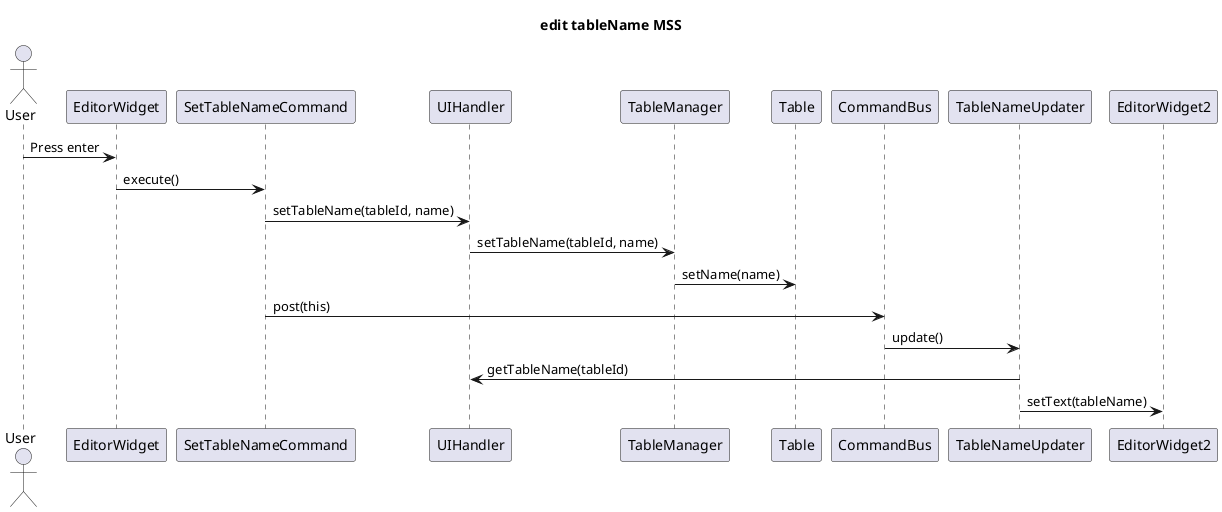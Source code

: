 @startuml
title edit tableName MSS
actor User

User -> EditorWidget: Press enter
EditorWidget -> SetTableNameCommand: execute()
SetTableNameCommand -> UIHandler: setTableName(tableId, name)
UIHandler -> TableManager: setTableName(tableId, name)
TableManager -> Table: setName(name)
SetTableNameCommand -> CommandBus: post(this)
CommandBus -> TableNameUpdater: update()
TableNameUpdater -> UIHandler: getTableName(tableId)
TableNameUpdater -> EditorWidget2: setText(tableName)


@enduml